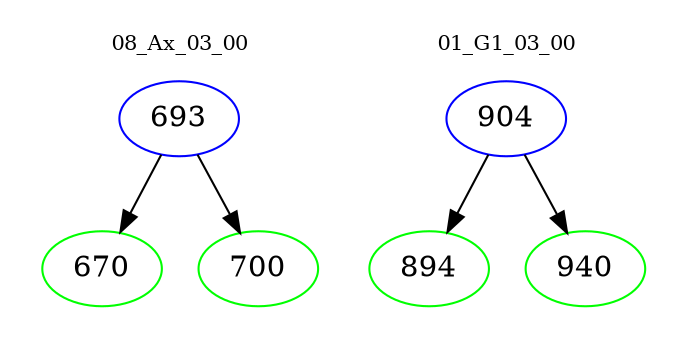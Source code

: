digraph{
subgraph cluster_0 {
color = white
label = "08_Ax_03_00";
fontsize=10;
T0_693 [label="693", color="blue"]
T0_693 -> T0_670 [color="black"]
T0_670 [label="670", color="green"]
T0_693 -> T0_700 [color="black"]
T0_700 [label="700", color="green"]
}
subgraph cluster_1 {
color = white
label = "01_G1_03_00";
fontsize=10;
T1_904 [label="904", color="blue"]
T1_904 -> T1_894 [color="black"]
T1_894 [label="894", color="green"]
T1_904 -> T1_940 [color="black"]
T1_940 [label="940", color="green"]
}
}
